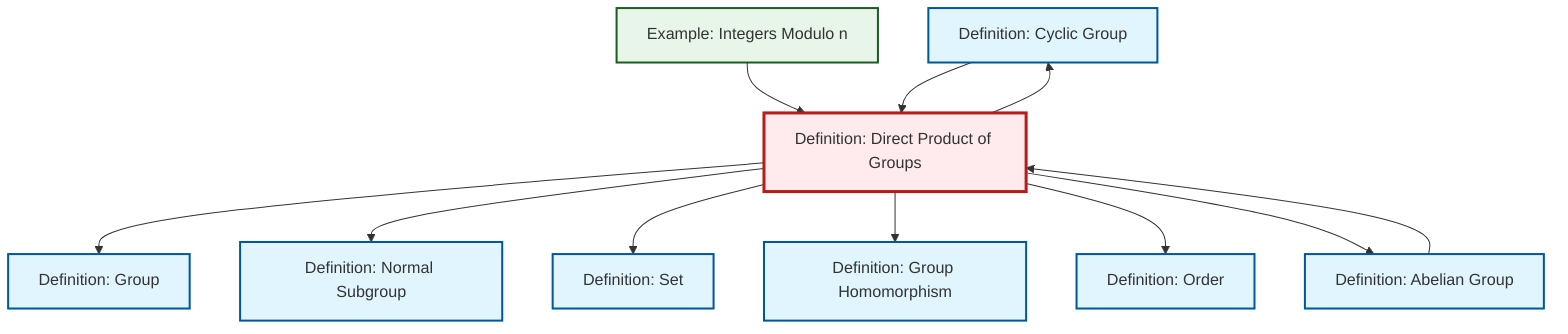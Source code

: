 graph TD
    classDef definition fill:#e1f5fe,stroke:#01579b,stroke-width:2px
    classDef theorem fill:#f3e5f5,stroke:#4a148c,stroke-width:2px
    classDef axiom fill:#fff3e0,stroke:#e65100,stroke-width:2px
    classDef example fill:#e8f5e9,stroke:#1b5e20,stroke-width:2px
    classDef current fill:#ffebee,stroke:#b71c1c,stroke-width:3px
    def-order["Definition: Order"]:::definition
    def-cyclic-group["Definition: Cyclic Group"]:::definition
    def-direct-product["Definition: Direct Product of Groups"]:::definition
    def-set["Definition: Set"]:::definition
    def-normal-subgroup["Definition: Normal Subgroup"]:::definition
    def-homomorphism["Definition: Group Homomorphism"]:::definition
    def-abelian-group["Definition: Abelian Group"]:::definition
    def-group["Definition: Group"]:::definition
    ex-quotient-integers-mod-n["Example: Integers Modulo n"]:::example
    def-abelian-group --> def-direct-product
    ex-quotient-integers-mod-n --> def-direct-product
    def-direct-product --> def-group
    def-cyclic-group --> def-direct-product
    def-direct-product --> def-normal-subgroup
    def-direct-product --> def-set
    def-direct-product --> def-homomorphism
    def-direct-product --> def-order
    def-direct-product --> def-abelian-group
    def-direct-product --> def-cyclic-group
    class def-direct-product current